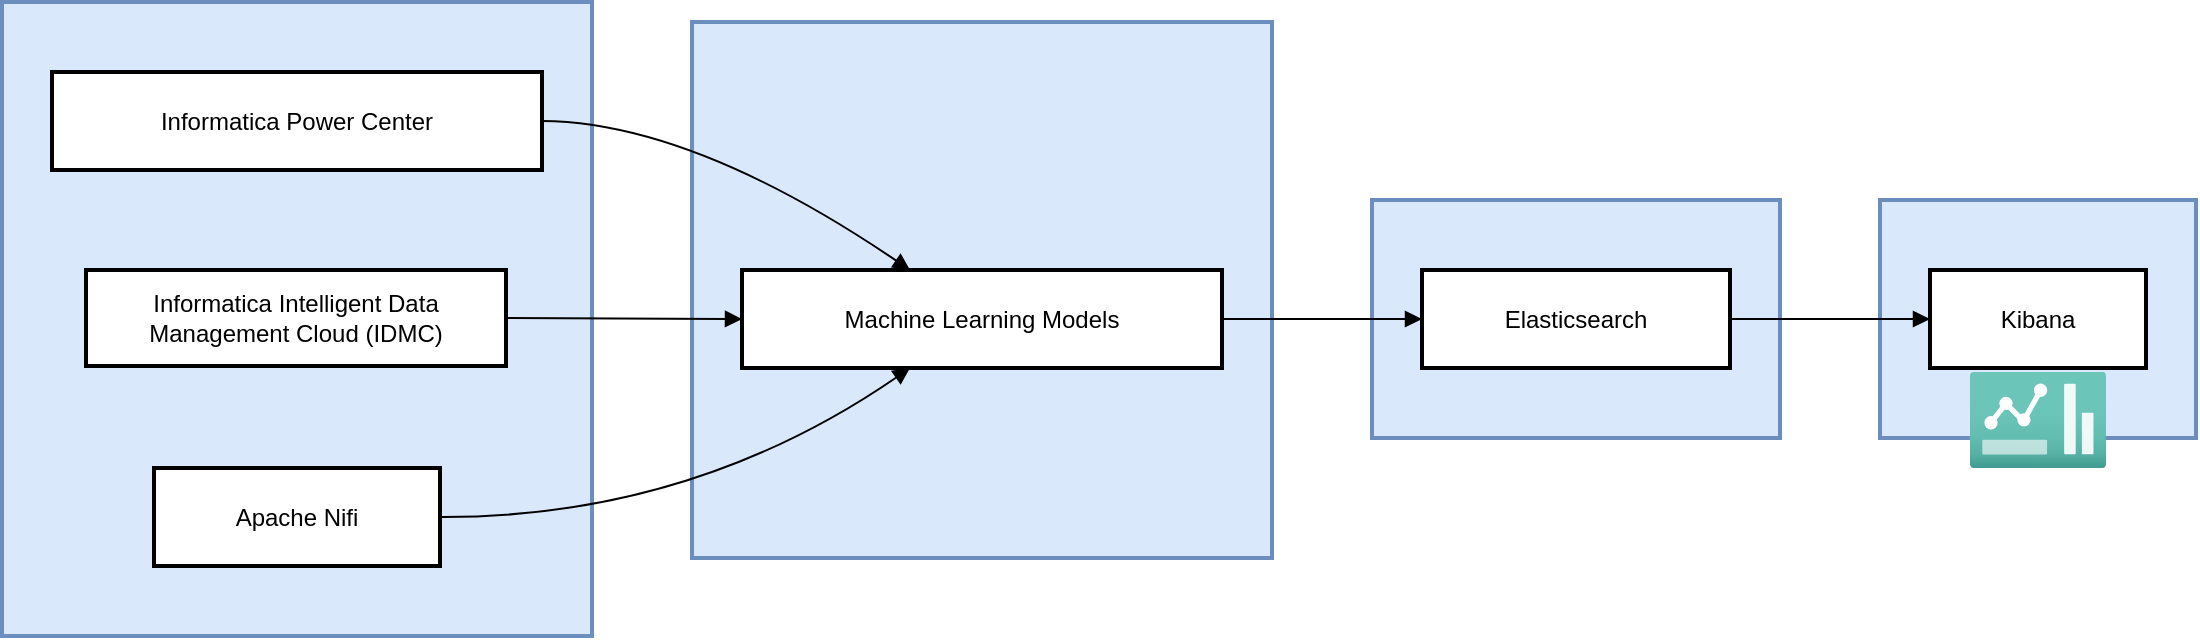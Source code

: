 <mxfile version="24.8.6">
  <diagram name="Page-1" id="T3FjywYhyZaeFkoowyEr">
    <mxGraphModel dx="880" dy="434" grid="1" gridSize="10" guides="1" tooltips="1" connect="1" arrows="1" fold="1" page="1" pageScale="1" pageWidth="850" pageHeight="1100" math="0" shadow="0">
      <root>
        <mxCell id="0" />
        <mxCell id="1" parent="0" />
        <mxCell id="2" value="Kibana Dashboard" style="whiteSpace=wrap;strokeWidth=2;fillColor=#dae8fc;strokeColor=#6c8ebf;" parent="1" vertex="1">
          <mxGeometry x="947" y="107" width="158" height="119" as="geometry" />
        </mxCell>
        <mxCell id="3" value="Elasticsearch" style="whiteSpace=wrap;strokeWidth=2;fillColor=#dae8fc;strokeColor=#6c8ebf;" parent="1" vertex="1">
          <mxGeometry x="693" y="107" width="204" height="119" as="geometry" />
        </mxCell>
        <mxCell id="4" value="AI-Powered Analysis" style="whiteSpace=wrap;strokeWidth=2;fillColor=#dae8fc;strokeColor=#6c8ebf;" parent="1" vertex="1">
          <mxGeometry x="353" y="18" width="290" height="268" as="geometry" />
        </mxCell>
        <mxCell id="5" value="" style="whiteSpace=wrap;strokeWidth=2;labelBackgroundColor=default;fillColor=#dae8fc;strokeColor=#6c8ebf;" parent="1" vertex="1">
          <mxGeometry x="8" y="8" width="295" height="317" as="geometry" />
        </mxCell>
        <mxCell id="6" value="Informatica Power Center" style="whiteSpace=wrap;strokeWidth=2;" parent="1" vertex="1">
          <mxGeometry x="33" y="43" width="245" height="49" as="geometry" />
        </mxCell>
        <mxCell id="7" value="Informatica Intelligent Data Management Cloud (IDMC)" style="whiteSpace=wrap;strokeWidth=2;" parent="1" vertex="1">
          <mxGeometry x="50" y="142" width="210" height="48" as="geometry" />
        </mxCell>
        <mxCell id="8" value="Apache Nifi" style="whiteSpace=wrap;strokeWidth=2;" parent="1" vertex="1">
          <mxGeometry x="84" y="241" width="143" height="49" as="geometry" />
        </mxCell>
        <mxCell id="9" value="Machine Learning Models" style="whiteSpace=wrap;strokeWidth=2;" parent="1" vertex="1">
          <mxGeometry x="378" y="142" width="240" height="49" as="geometry" />
        </mxCell>
        <mxCell id="10" value="Elasticsearch" style="whiteSpace=wrap;strokeWidth=2;" parent="1" vertex="1">
          <mxGeometry x="718" y="142" width="154" height="49" as="geometry" />
        </mxCell>
        <mxCell id="11" value="Kibana" style="whiteSpace=wrap;strokeWidth=2;" parent="1" vertex="1">
          <mxGeometry x="972" y="142" width="108" height="49" as="geometry" />
        </mxCell>
        <mxCell id="12" value="" style="curved=1;startArrow=none;endArrow=block;exitX=1;exitY=0.5;entryX=0.35;entryY=0;" parent="1" source="6" target="9" edge="1">
          <mxGeometry relative="1" as="geometry">
            <Array as="points">
              <mxPoint x="353" y="68" />
            </Array>
          </mxGeometry>
        </mxCell>
        <mxCell id="13" value="" style="curved=1;startArrow=none;endArrow=block;exitX=0.99;exitY=0.5;entryX=0;entryY=0.5;" parent="1" source="7" target="9" edge="1">
          <mxGeometry relative="1" as="geometry">
            <Array as="points" />
          </mxGeometry>
        </mxCell>
        <mxCell id="14" value="" style="curved=1;startArrow=none;endArrow=block;exitX=1;exitY=0.5;entryX=0.35;entryY=1;" parent="1" source="8" target="9" edge="1">
          <mxGeometry relative="1" as="geometry">
            <Array as="points">
              <mxPoint x="353" y="266" />
            </Array>
          </mxGeometry>
        </mxCell>
        <mxCell id="15" value="" style="curved=1;startArrow=none;endArrow=block;exitX=1;exitY=0.5;entryX=0;entryY=0.5;" parent="1" source="9" target="10" edge="1">
          <mxGeometry relative="1" as="geometry">
            <Array as="points" />
          </mxGeometry>
        </mxCell>
        <mxCell id="16" value="" style="curved=1;startArrow=none;endArrow=block;exitX=1;exitY=0.5;entryX=0;entryY=0.5;" parent="1" source="10" target="11" edge="1">
          <mxGeometry relative="1" as="geometry">
            <Array as="points" />
          </mxGeometry>
        </mxCell>
        <mxCell id="kcLdolbtI0Tte_ym9nf0-16" value="" style="image;aspect=fixed;html=1;points=[];align=center;fontSize=12;image=img/lib/azure2/general/Dashboard2.svg;" vertex="1" parent="1">
          <mxGeometry x="992" y="193" width="68" height="48" as="geometry" />
        </mxCell>
      </root>
    </mxGraphModel>
  </diagram>
</mxfile>
